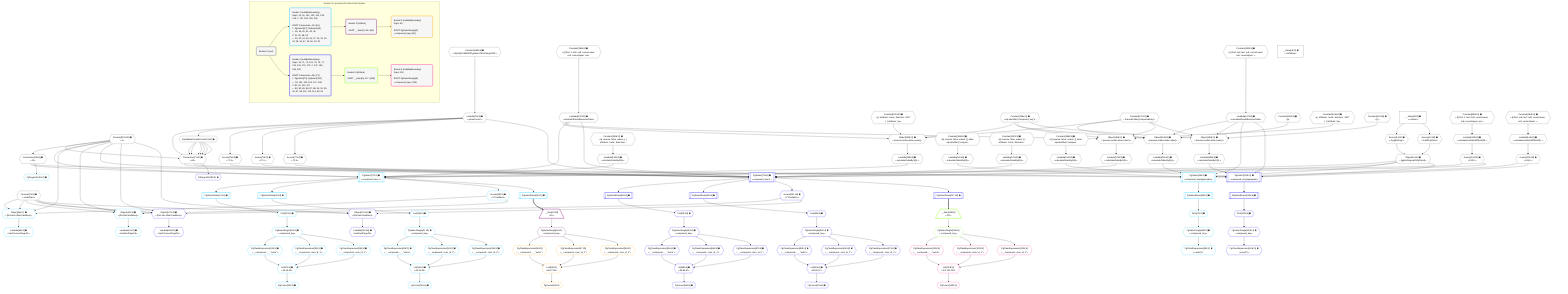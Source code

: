 %%{init: {'themeVariables': { 'fontSize': '12px'}}}%%
graph TD
    classDef path fill:#eee,stroke:#000,color:#000
    classDef plan fill:#fff,stroke-width:1px,color:#000
    classDef itemplan fill:#fff,stroke-width:2px,color:#000
    classDef unbatchedplan fill:#dff,stroke-width:1px,color:#000
    classDef sideeffectplan fill:#fcc,stroke-width:2px,color:#000
    classDef bucket fill:#f6f6f6,color:#000,stroke-width:2px,text-align:left


    %% plan dependencies
    Connection71{{"Connection[71∈0] ➊<br />ᐸ69ᐳ"}}:::plan
    Constant191{{"Constant[191∈0] ➊<br />ᐸ1ᐳ"}}:::plan
    Lambda72{{"Lambda[72∈0] ➊<br />ᐸparseCursorᐳ"}}:::plan
    PgValidateParsedCursor74{{"PgValidateParsedCursor[74∈0] ➊"}}:::plan
    Constant191 & Lambda72 & PgValidateParsedCursor74 & PgValidateParsedCursor74 & PgValidateParsedCursor74 & PgValidateParsedCursor74 & PgValidateParsedCursor74 & PgValidateParsedCursor74 --> Connection71
    Object138{{"Object[138∈0] ➊<br />ᐸ{reverse,orders,alias,codec}ᐳ"}}:::plan
    Lambda130{{"Lambda[130∈0] ➊<br />ᐸcalculateShouldReverseOrderᐳ"}}:::plan
    Constant135{{"Constant[135∈0] ➊<br />ᐸ[ { attribute: 'extra', direction: 'ASC' }, { attribute: 'peᐳ"}}:::plan
    Constant136{{"Constant[136∈0] ➊<br />ᐸsql.identifier(”compound_key”)ᐳ"}}:::plan
    Constant137{{"Constant[137∈0] ➊<br />ᐸRecordCodec(compoundKey)ᐳ"}}:::plan
    Lambda130 & Constant135 & Constant136 & Constant137 --> Object138
    Object154{{"Object[154∈0] ➊<br />ᐸ{reverse,orders,alias,codec}ᐳ"}}:::plan
    Lambda147{{"Lambda[147∈0] ➊<br />ᐸcalculateShouldReverseOrderᐳ"}}:::plan
    Constant151{{"Constant[151∈0] ➊<br />ᐸ[]ᐳ"}}:::plan
    Lambda147 & Constant151 & Constant136 & Constant137 --> Object154
    Object169{{"Object[169∈0] ➊<br />ᐸ{reverse,orders,alias,codec}ᐳ"}}:::plan
    Constant166{{"Constant[166∈0] ➊<br />ᐸ[ { attribute: 'extra', direction: 'ASC' }, { attribute: 'peᐳ"}}:::plan
    Lambda130 & Constant166 & Constant136 & Constant137 --> Object169
    Object184{{"Object[184∈0] ➊<br />ᐸ{reverse,orders,alias,codec}ᐳ"}}:::plan
    Constant181{{"Constant[181∈0] ➊<br />ᐸ[]ᐳ"}}:::plan
    Lambda147 & Constant181 & Constant136 & Constant137 --> Object184
    Object15{{"Object[15∈0] ➊<br />ᐸ{pgSettings,withPgClient}ᐳ"}}:::plan
    Access13{{"Access[13∈0] ➊<br />ᐸ2.pgSettingsᐳ"}}:::plan
    Access14{{"Access[14∈0] ➊<br />ᐸ2.withPgClientᐳ"}}:::plan
    Access13 & Access14 --> Object15
    __Value2["__Value[2∈0] ➊<br />ᐸcontextᐳ"]:::plan
    __Value2 --> Access13
    __Value2 --> Access14
    Connection16{{"Connection[16∈0] ➊<br />ᐸ12ᐳ"}}:::plan
    Constant191 --> Connection16
    Constant192{{"Constant[192∈0] ➊<br />ᐸ'WyIzNjY0MzE3ZDgwIixmYWxzZSwyLDFd'ᐳ"}}:::plan
    Constant192 --> Lambda72
    Lambda72 --> PgValidateParsedCursor74
    Access75{{"Access[75∈0] ➊<br />ᐸ72.1ᐳ"}}:::plan
    Lambda72 --> Access75
    Access76{{"Access[76∈0] ➊<br />ᐸ72.2ᐳ"}}:::plan
    Lambda72 --> Access76
    Access77{{"Access[77∈0] ➊<br />ᐸ72.3ᐳ"}}:::plan
    Lambda72 --> Access77
    Constant199{{"Constant[199∈0] ➊<br />ᐸ§{ first: 1, last: null, cursorLower: null, cursorUpper: nulᐳ"}}:::plan
    Constant199 --> Lambda130
    Lambda133{{"Lambda[133∈0] ➊<br />ᐸcalculateLimitAndOffsetSQLᐳ"}}:::plan
    Constant200{{"Constant[200∈0] ➊<br />ᐸ§{ first: 1, last: null, cursorLower: null, cursorUpper: nulᐳ"}}:::plan
    Constant200 --> Lambda133
    Access134{{"Access[134∈0] ➊<br />ᐸ133.0ᐳ"}}:::plan
    Lambda133 --> Access134
    Lambda139{{"Lambda[139∈0] ➊<br />ᐸcalculateOrderBySQLᐳ"}}:::plan
    Object138 --> Lambda139
    Lambda145{{"Lambda[145∈0] ➊<br />ᐸcalculateOrderBySQLᐳ"}}:::plan
    Constant195{{"Constant[195∈0] ➊<br />ᐸ§{ reverse: false, orders: [ { attribute: 'extra', directionᐳ"}}:::plan
    Constant195 --> Lambda145
    Constant193{{"Constant[193∈0] ➊<br />ᐸ§{ first: null, last: null, cursorLower: null, cursorUpper: ᐳ"}}:::plan
    Constant193 --> Lambda147
    Lambda149{{"Lambda[149∈0] ➊<br />ᐸcalculateLimitAndOffsetSQLᐳ"}}:::plan
    Constant194{{"Constant[194∈0] ➊<br />ᐸ§{ first: null, last: null, cursorLower: null, cursorUpper: ᐳ"}}:::plan
    Constant194 --> Lambda149
    Access150{{"Access[150∈0] ➊<br />ᐸ149.0ᐳ"}}:::plan
    Lambda149 --> Access150
    Lambda155{{"Lambda[155∈0] ➊<br />ᐸcalculateOrderBySQLᐳ"}}:::plan
    Object154 --> Lambda155
    Lambda160{{"Lambda[160∈0] ➊<br />ᐸcalculateOrderBySQLᐳ"}}:::plan
    Constant196{{"Constant[196∈0] ➊<br />ᐸ§{ reverse: false, orders: [], alias: sql.identifier(”compouᐳ"}}:::plan
    Constant196 --> Lambda160
    Lambda170{{"Lambda[170∈0] ➊<br />ᐸcalculateOrderBySQLᐳ"}}:::plan
    Object169 --> Lambda170
    Lambda175{{"Lambda[175∈0] ➊<br />ᐸcalculateOrderBySQLᐳ"}}:::plan
    Constant197{{"Constant[197∈0] ➊<br />ᐸ§{ reverse: false, orders: [ { attribute: 'extra', directionᐳ"}}:::plan
    Constant197 --> Lambda175
    Lambda185{{"Lambda[185∈0] ➊<br />ᐸcalculateOrderBySQLᐳ"}}:::plan
    Object184 --> Lambda185
    Lambda190{{"Lambda[190∈0] ➊<br />ᐸcalculateOrderBySQLᐳ"}}:::plan
    Constant198{{"Constant[198∈0] ➊<br />ᐸ§{ reverse: false, orders: [], alias: sql.identifier(”compouᐳ"}}:::plan
    Constant198 --> Lambda190
    __Value4["__Value[4∈0] ➊<br />ᐸrootValueᐳ"]:::plan
    Constant7{{"Constant[7∈0] ➊<br />ᐸundefinedᐳ"}}:::plan
    PgSelect17[["PgSelect[17∈1] ➊<br />ᐸcompound_key+1ᐳ"]]:::plan
    Object15 & Connection16 & Constant191 & Lambda130 & Access134 & Lambda139 & Lambda145 --> PgSelect17
    PgSelect46[["PgSelect[46∈1] ➊<br />ᐸcompound_key(aggregate)ᐳ"]]:::plan
    Object15 & Connection16 & Lambda147 & Access150 & Lambda155 & Lambda160 --> PgSelect46
    Object44{{"Object[44∈1] ➊<br />ᐸ{first,last,offset,hasMore}ᐳ"}}:::plan
    Access39{{"Access[39∈1] ➊<br />ᐸ17.hasMoreᐳ"}}:::plan
    Constant191 & Constant7 & Constant7 & Access39 --> Object44
    List27{{"List[27∈1] ➊<br />ᐸ24,25,26ᐳ"}}:::plan
    PgClassExpression24{{"PgClassExpression[24∈1] ➊<br />ᐸ__compound...__.”extra”ᐳ"}}:::plan
    PgClassExpression25{{"PgClassExpression[25∈1] ➊<br />ᐸ__compound...rson_id_1”ᐳ"}}:::plan
    PgClassExpression26{{"PgClassExpression[26∈1] ➊<br />ᐸ__compound...rson_id_2”ᐳ"}}:::plan
    PgClassExpression24 & PgClassExpression25 & PgClassExpression26 --> List27
    List36{{"List[36∈1] ➊<br />ᐸ33,34,35ᐳ"}}:::plan
    PgClassExpression33{{"PgClassExpression[33∈1] ➊<br />ᐸ__compound...__.”extra”ᐳ"}}:::plan
    PgClassExpression34{{"PgClassExpression[34∈1] ➊<br />ᐸ__compound...rson_id_1”ᐳ"}}:::plan
    PgClassExpression35{{"PgClassExpression[35∈1] ➊<br />ᐸ__compound...rson_id_2”ᐳ"}}:::plan
    PgClassExpression33 & PgClassExpression34 & PgClassExpression35 --> List36
    Object40{{"Object[40∈1] ➊<br />ᐸ{first,last,hasMore}ᐳ"}}:::plan
    Constant191 & Constant7 & Access39 --> Object40
    PgPageInfo18{{"PgPageInfo[18∈1] ➊"}}:::plan
    Connection16 --> PgPageInfo18
    First20{{"First[20∈1] ➊"}}:::plan
    PgSelectRows21[["PgSelectRows[21∈1] ➊"]]:::plan
    PgSelectRows21 --> First20
    PgSelect17 --> PgSelectRows21
    PgSelectSingle22{{"PgSelectSingle[22∈1] ➊<br />ᐸcompound_keyᐳ"}}:::plan
    First20 --> PgSelectSingle22
    PgCursor23{{"PgCursor[23∈1] ➊"}}:::plan
    List27 --> PgCursor23
    PgSelectSingle22 --> PgClassExpression24
    PgSelectSingle22 --> PgClassExpression25
    PgSelectSingle22 --> PgClassExpression26
    Last29{{"Last[29∈1] ➊"}}:::plan
    PgSelectRows30[["PgSelectRows[30∈1] ➊"]]:::plan
    PgSelectRows30 --> Last29
    PgSelect17 --> PgSelectRows30
    PgSelectSingle31{{"PgSelectSingle[31∈1] ➊<br />ᐸcompound_keyᐳ"}}:::plan
    Last29 --> PgSelectSingle31
    PgCursor32{{"PgCursor[32∈1] ➊"}}:::plan
    List36 --> PgCursor32
    PgSelectSingle31 --> PgClassExpression33
    PgSelectSingle31 --> PgClassExpression34
    PgSelectSingle31 --> PgClassExpression35
    PgSelect17 --> Access39
    Lambda41{{"Lambda[41∈1] ➊<br />ᐸhasNextPageCbᐳ"}}:::plan
    Object40 --> Lambda41
    Lambda45{{"Lambda[45∈1] ➊<br />ᐸhasPreviousPageCbᐳ"}}:::plan
    Object44 --> Lambda45
    First47{{"First[47∈1] ➊"}}:::plan
    PgSelectRows48[["PgSelectRows[48∈1] ➊"]]:::plan
    PgSelectRows48 --> First47
    PgSelect46 --> PgSelectRows48
    PgSelectSingle49{{"PgSelectSingle[49∈1] ➊<br />ᐸcompound_keyᐳ"}}:::plan
    First47 --> PgSelectSingle49
    PgClassExpression50{{"PgClassExpression[50∈1] ➊<br />ᐸcount(*)ᐳ"}}:::plan
    PgSelectSingle49 --> PgClassExpression50
    PgSelectRows52[["PgSelectRows[52∈1] ➊"]]:::plan
    PgSelect17 --> PgSelectRows52
    __Item53[/"__Item[53∈2]<br />ᐸ52ᐳ"\]:::itemplan
    PgSelectRows52 ==> __Item53
    PgSelectSingle54{{"PgSelectSingle[54∈2]<br />ᐸcompound_keyᐳ"}}:::plan
    __Item53 --> PgSelectSingle54
    List59{{"List[59∈3]<br />ᐸ56,57,58ᐳ"}}:::plan
    PgClassExpression56{{"PgClassExpression[56∈3]<br />ᐸ__compound...__.”extra”ᐳ"}}:::plan
    PgClassExpression57{{"PgClassExpression[57∈3]<br />ᐸ__compound...rson_id_1”ᐳ"}}:::plan
    PgClassExpression58{{"PgClassExpression[58∈3]<br />ᐸ__compound...rson_id_2”ᐳ"}}:::plan
    PgClassExpression56 & PgClassExpression57 & PgClassExpression58 --> List59
    PgCursor55{{"PgCursor[55∈3]"}}:::plan
    List59 --> PgCursor55
    PgSelectSingle54 --> PgClassExpression56
    PgSelectSingle54 --> PgClassExpression57
    PgSelectSingle54 --> PgClassExpression58
    PgSelect73[["PgSelect[73∈4] ➊<br />ᐸcompound_key+1ᐳ"]]:::plan
    Object15 & Connection71 & Lambda72 & Constant191 & Access75 & Access76 & Access77 & Lambda130 & Access134 & Lambda170 & Lambda175 --> PgSelect73
    PgSelect110[["PgSelect[110∈4] ➊<br />ᐸcompound_key(aggregate)ᐳ"]]:::plan
    Object15 & Connection71 & Lambda147 & Access150 & Lambda185 & Lambda190 --> PgSelect110
    Object107{{"Object[107∈4] ➊<br />ᐸ{first,last,offset,hasMore}ᐳ"}}:::plan
    Access101{{"Access[101∈4] ➊<br />ᐸ73.hasMoreᐳ"}}:::plan
    Constant191 & Constant7 & Constant7 & Access101 --> Object107
    List88{{"List[88∈4] ➊<br />ᐸ85,86,87ᐳ"}}:::plan
    PgClassExpression85{{"PgClassExpression[85∈4] ➊<br />ᐸ__compound...__.”extra”ᐳ"}}:::plan
    PgClassExpression86{{"PgClassExpression[86∈4] ➊<br />ᐸ__compound...rson_id_1”ᐳ"}}:::plan
    PgClassExpression87{{"PgClassExpression[87∈4] ➊<br />ᐸ__compound...rson_id_2”ᐳ"}}:::plan
    PgClassExpression85 & PgClassExpression86 & PgClassExpression87 --> List88
    List98{{"List[98∈4] ➊<br />ᐸ95,96,97ᐳ"}}:::plan
    PgClassExpression95{{"PgClassExpression[95∈4] ➊<br />ᐸ__compound...__.”extra”ᐳ"}}:::plan
    PgClassExpression96{{"PgClassExpression[96∈4] ➊<br />ᐸ__compound...rson_id_1”ᐳ"}}:::plan
    PgClassExpression97{{"PgClassExpression[97∈4] ➊<br />ᐸ__compound...rson_id_2”ᐳ"}}:::plan
    PgClassExpression95 & PgClassExpression96 & PgClassExpression97 --> List98
    Object102{{"Object[102∈4] ➊<br />ᐸ{first,last,hasMore}ᐳ"}}:::plan
    Constant191 & Constant7 & Access101 --> Object102
    PgPageInfo78{{"PgPageInfo[78∈4] ➊"}}:::plan
    Connection71 --> PgPageInfo78
    First80{{"First[80∈4] ➊"}}:::plan
    PgSelectRows81[["PgSelectRows[81∈4] ➊"]]:::plan
    PgSelectRows81 --> First80
    PgSelect73 --> PgSelectRows81
    PgSelectSingle82{{"PgSelectSingle[82∈4] ➊<br />ᐸcompound_keyᐳ"}}:::plan
    First80 --> PgSelectSingle82
    PgCursor83{{"PgCursor[83∈4] ➊"}}:::plan
    List88 --> PgCursor83
    PgSelectSingle82 --> PgClassExpression85
    PgSelectSingle82 --> PgClassExpression86
    PgSelectSingle82 --> PgClassExpression87
    Last90{{"Last[90∈4] ➊"}}:::plan
    PgSelectRows91[["PgSelectRows[91∈4] ➊"]]:::plan
    PgSelectRows91 --> Last90
    PgSelect73 --> PgSelectRows91
    PgSelectSingle92{{"PgSelectSingle[92∈4] ➊<br />ᐸcompound_keyᐳ"}}:::plan
    Last90 --> PgSelectSingle92
    PgCursor93{{"PgCursor[93∈4] ➊"}}:::plan
    List98 --> PgCursor93
    PgSelectSingle92 --> PgClassExpression95
    PgSelectSingle92 --> PgClassExpression96
    PgSelectSingle92 --> PgClassExpression97
    PgSelect73 --> Access101
    Lambda103{{"Lambda[103∈4] ➊<br />ᐸhasNextPageCbᐳ"}}:::plan
    Object102 --> Lambda103
    Lambda108{{"Lambda[108∈4] ➊<br />ᐸhasPreviousPageCbᐳ"}}:::plan
    Object107 --> Lambda108
    First111{{"First[111∈4] ➊"}}:::plan
    PgSelectRows112[["PgSelectRows[112∈4] ➊"]]:::plan
    PgSelectRows112 --> First111
    PgSelect110 --> PgSelectRows112
    PgSelectSingle113{{"PgSelectSingle[113∈4] ➊<br />ᐸcompound_keyᐳ"}}:::plan
    First111 --> PgSelectSingle113
    PgClassExpression114{{"PgClassExpression[114∈4] ➊<br />ᐸcount(*)ᐳ"}}:::plan
    PgSelectSingle113 --> PgClassExpression114
    PgSelectRows117[["PgSelectRows[117∈4] ➊"]]:::plan
    PgSelect73 --> PgSelectRows117
    __Item118[/"__Item[118∈5]<br />ᐸ117ᐳ"\]:::itemplan
    PgSelectRows117 ==> __Item118
    PgSelectSingle119{{"PgSelectSingle[119∈5]<br />ᐸcompound_keyᐳ"}}:::plan
    __Item118 --> PgSelectSingle119
    List124{{"List[124∈6]<br />ᐸ121,122,123ᐳ"}}:::plan
    PgClassExpression121{{"PgClassExpression[121∈6]<br />ᐸ__compound...__.”extra”ᐳ"}}:::plan
    PgClassExpression122{{"PgClassExpression[122∈6]<br />ᐸ__compound...rson_id_1”ᐳ"}}:::plan
    PgClassExpression123{{"PgClassExpression[123∈6]<br />ᐸ__compound...rson_id_2”ᐳ"}}:::plan
    PgClassExpression121 & PgClassExpression122 & PgClassExpression123 --> List124
    PgCursor120{{"PgCursor[120∈6]"}}:::plan
    List124 --> PgCursor120
    PgSelectSingle119 --> PgClassExpression121
    PgSelectSingle119 --> PgClassExpression122
    PgSelectSingle119 --> PgClassExpression123

    %% define steps

    subgraph "Buckets for queries/v4/connections.boolean"
    Bucket0("Bucket 0 (root)"):::bucket
    classDef bucket0 stroke:#696969
    class Bucket0,__Value2,__Value4,Constant7,Access13,Access14,Object15,Connection16,Connection71,Lambda72,PgValidateParsedCursor74,Access75,Access76,Access77,Lambda130,Lambda133,Access134,Constant135,Constant136,Constant137,Object138,Lambda139,Lambda145,Lambda147,Lambda149,Access150,Constant151,Object154,Lambda155,Lambda160,Constant166,Object169,Lambda170,Lambda175,Constant181,Object184,Lambda185,Lambda190,Constant191,Constant192,Constant193,Constant194,Constant195,Constant196,Constant197,Constant198,Constant199,Constant200 bucket0
    Bucket1("Bucket 1 (nullableBoundary)<br />Deps: 15, 16, 191, 130, 134, 139, 145, 7, 147, 150, 155, 160<br /><br />ROOT Connectionᐸ12ᐳ[16]<br />1: PgSelect[17], PgSelect[46]<br />ᐳ: 18, 39, 40, 41, 44, 45<br />2: 21, 30, 48, 52<br />ᐳ: 20, 22, 24, 25, 26, 27, 29, 31, 33, 34, 35, 36, 47, 49, 50, 23, 32"):::bucket
    classDef bucket1 stroke:#00bfff
    class Bucket1,PgSelect17,PgPageInfo18,First20,PgSelectRows21,PgSelectSingle22,PgCursor23,PgClassExpression24,PgClassExpression25,PgClassExpression26,List27,Last29,PgSelectRows30,PgSelectSingle31,PgCursor32,PgClassExpression33,PgClassExpression34,PgClassExpression35,List36,Access39,Object40,Lambda41,Object44,Lambda45,PgSelect46,First47,PgSelectRows48,PgSelectSingle49,PgClassExpression50,PgSelectRows52 bucket1
    Bucket2("Bucket 2 (listItem)<br /><br />ROOT __Item{2}ᐸ52ᐳ[53]"):::bucket
    classDef bucket2 stroke:#7f007f
    class Bucket2,__Item53,PgSelectSingle54 bucket2
    Bucket3("Bucket 3 (nullableBoundary)<br />Deps: 54<br /><br />ROOT PgSelectSingle{2}ᐸcompound_keyᐳ[54]"):::bucket
    classDef bucket3 stroke:#ffa500
    class Bucket3,PgCursor55,PgClassExpression56,PgClassExpression57,PgClassExpression58,List59 bucket3
    Bucket4("Bucket 4 (nullableBoundary)<br />Deps: 15, 71, 72, 191, 75, 76, 77, 130, 134, 170, 175, 7, 147, 150, 185, 190<br /><br />ROOT Connectionᐸ69ᐳ[71]<br />1: PgSelect[73], PgSelect[110]<br />ᐳ: 78, 101, 102, 103, 107, 108<br />2: 81, 91, 112, 117<br />ᐳ: 80, 82, 85, 86, 87, 88, 90, 92, 95, 96, 97, 98, 111, 113, 114, 83, 93"):::bucket
    classDef bucket4 stroke:#0000ff
    class Bucket4,PgSelect73,PgPageInfo78,First80,PgSelectRows81,PgSelectSingle82,PgCursor83,PgClassExpression85,PgClassExpression86,PgClassExpression87,List88,Last90,PgSelectRows91,PgSelectSingle92,PgCursor93,PgClassExpression95,PgClassExpression96,PgClassExpression97,List98,Access101,Object102,Lambda103,Object107,Lambda108,PgSelect110,First111,PgSelectRows112,PgSelectSingle113,PgClassExpression114,PgSelectRows117 bucket4
    Bucket5("Bucket 5 (listItem)<br /><br />ROOT __Item{5}ᐸ117ᐳ[118]"):::bucket
    classDef bucket5 stroke:#7fff00
    class Bucket5,__Item118,PgSelectSingle119 bucket5
    Bucket6("Bucket 6 (nullableBoundary)<br />Deps: 119<br /><br />ROOT PgSelectSingle{5}ᐸcompound_keyᐳ[119]"):::bucket
    classDef bucket6 stroke:#ff1493
    class Bucket6,PgCursor120,PgClassExpression121,PgClassExpression122,PgClassExpression123,List124 bucket6
    Bucket0 --> Bucket1 & Bucket4
    Bucket1 --> Bucket2
    Bucket2 --> Bucket3
    Bucket4 --> Bucket5
    Bucket5 --> Bucket6
    end